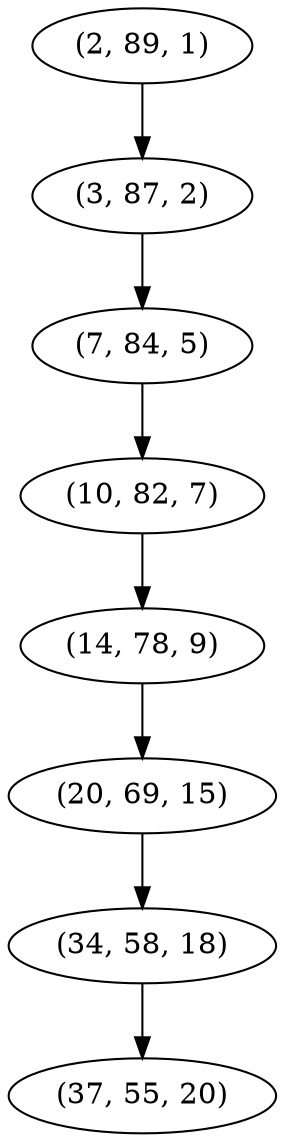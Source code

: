 digraph tree {
    "(2, 89, 1)";
    "(3, 87, 2)";
    "(7, 84, 5)";
    "(10, 82, 7)";
    "(14, 78, 9)";
    "(20, 69, 15)";
    "(34, 58, 18)";
    "(37, 55, 20)";
    "(2, 89, 1)" -> "(3, 87, 2)";
    "(3, 87, 2)" -> "(7, 84, 5)";
    "(7, 84, 5)" -> "(10, 82, 7)";
    "(10, 82, 7)" -> "(14, 78, 9)";
    "(14, 78, 9)" -> "(20, 69, 15)";
    "(20, 69, 15)" -> "(34, 58, 18)";
    "(34, 58, 18)" -> "(37, 55, 20)";
}
